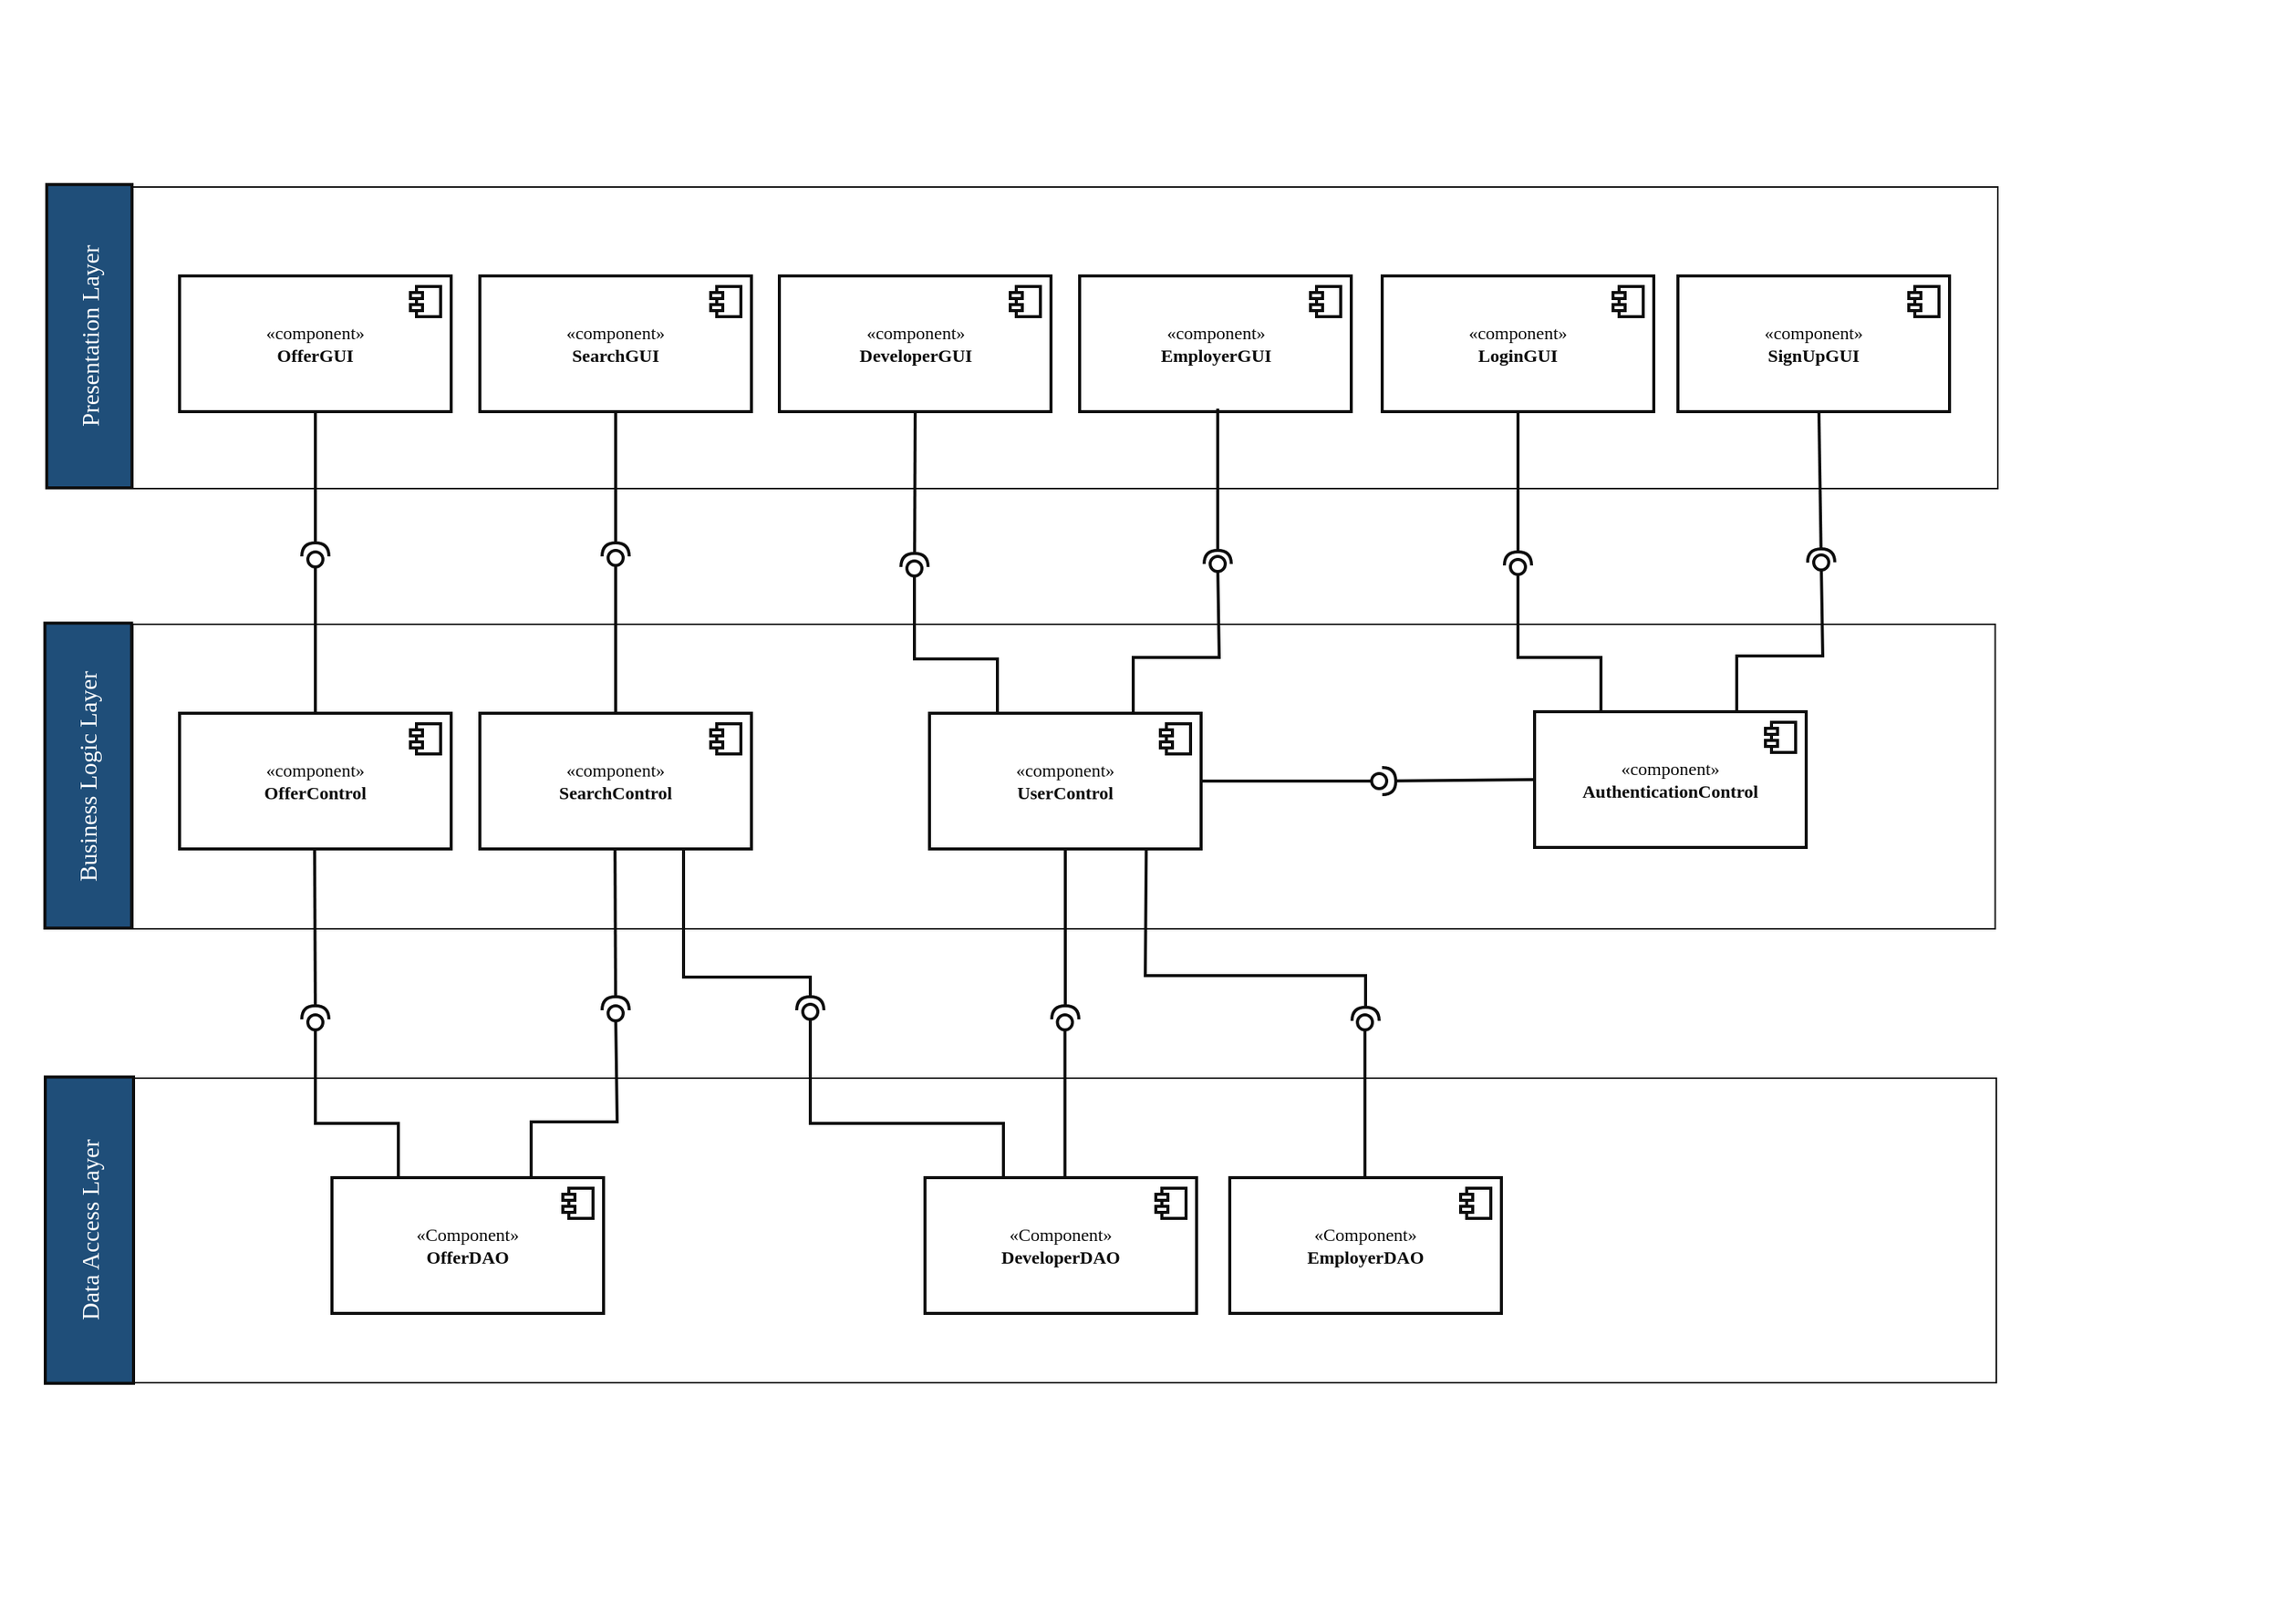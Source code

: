 <mxfile version="21.5.1" type="device">
  <diagram name="Page-1" id="b5b7bab2-c9e2-2cf4-8b2a-24fd1a2a6d21">
    <mxGraphModel dx="2763" dy="1780" grid="0" gridSize="10" guides="1" tooltips="1" connect="1" arrows="1" fold="1" page="0" pageScale="1" pageWidth="827" pageHeight="1169" background="none" math="0" shadow="0">
      <root>
        <mxCell id="0" />
        <mxCell id="1" parent="0" />
        <mxCell id="kJ2lCD65fJCAoveF82Tu-1" value="" style="rounded=0;whiteSpace=wrap;html=1;strokeColor=none;fillColor=#FFFFFF;movable=1;resizable=1;rotatable=1;deletable=1;editable=1;locked=0;connectable=1;" parent="1" vertex="1">
          <mxGeometry x="-48" y="-94" width="1510" height="1076" as="geometry" />
        </mxCell>
        <mxCell id="RFTkVhOzcL3C026ARIEq-14" value="" style="rounded=0;whiteSpace=wrap;html=1;imageWidth=140;fontColor=#0D0D0D;strokeColor=#0D0D0D;fillColor=#FFFFFF;movable=0;resizable=0;rotatable=0;deletable=0;editable=0;locked=1;connectable=0;" parent="1" vertex="1">
          <mxGeometry x="40" y="30" width="1236" height="200" as="geometry" />
        </mxCell>
        <mxCell id="RFTkVhOzcL3C026ARIEq-8" value="" style="rounded=0;whiteSpace=wrap;html=1;imageWidth=140;fontColor=#0D0D0D;strokeColor=#0D0D0D;fillColor=#FFFFFF;movable=0;resizable=0;rotatable=0;deletable=0;editable=0;locked=1;connectable=0;" parent="1" vertex="1">
          <mxGeometry x="40" y="320" width="1234.25" height="202" as="geometry" />
        </mxCell>
        <mxCell id="RFTkVhOzcL3C026ARIEq-9" value="" style="rounded=0;whiteSpace=wrap;html=1;imageWidth=140;fontColor=#0D0D0D;strokeColor=#0D0D0D;fillColor=#FFFFFF;movable=0;resizable=0;rotatable=0;deletable=0;editable=0;locked=1;connectable=0;" parent="1" vertex="1">
          <mxGeometry x="41" y="621" width="1234" height="202" as="geometry" />
        </mxCell>
        <mxCell id="4hjQzBS3B8wGqRVhp3q0-7" value="«Component»&lt;br&gt;&lt;b&gt;OfferDAO&lt;/b&gt;" style="html=1;dropTarget=0;whiteSpace=wrap;fontColor=#0D0D0D;strokeColor=#0D0D0D;fillColor=#FFFFFF;fontFamily=Verdana;strokeWidth=2;" parent="1" vertex="1">
          <mxGeometry x="172" y="687" width="180" height="90" as="geometry" />
        </mxCell>
        <mxCell id="4hjQzBS3B8wGqRVhp3q0-8" value="" style="shape=module;jettyWidth=8;jettyHeight=4;fontColor=#0D0D0D;strokeColor=#0D0D0D;fillColor=#FFFFFF;fontFamily=Verdana;strokeWidth=2;" parent="4hjQzBS3B8wGqRVhp3q0-7" vertex="1">
          <mxGeometry x="1" width="20" height="20" relative="1" as="geometry">
            <mxPoint x="-27" y="7" as="offset" />
          </mxGeometry>
        </mxCell>
        <mxCell id="4hjQzBS3B8wGqRVhp3q0-10" value="«Component»&lt;br&gt;&lt;b&gt;DeveloperDAO&lt;/b&gt;" style="html=1;dropTarget=0;whiteSpace=wrap;fontColor=#0D0D0D;strokeColor=#0D0D0D;fillColor=#FFFFFF;fontFamily=Verdana;strokeWidth=2;" parent="1" vertex="1">
          <mxGeometry x="565" y="687" width="180" height="90" as="geometry" />
        </mxCell>
        <mxCell id="4hjQzBS3B8wGqRVhp3q0-11" value="" style="shape=module;jettyWidth=8;jettyHeight=4;fontColor=#0D0D0D;strokeColor=#0D0D0D;fillColor=#FFFFFF;fontFamily=Verdana;strokeWidth=2;" parent="4hjQzBS3B8wGqRVhp3q0-10" vertex="1">
          <mxGeometry x="1" width="20" height="20" relative="1" as="geometry">
            <mxPoint x="-27" y="7" as="offset" />
          </mxGeometry>
        </mxCell>
        <mxCell id="4hjQzBS3B8wGqRVhp3q0-22" value="«component»&lt;br&gt;&lt;b&gt;LoginGUI&lt;/b&gt;" style="html=1;dropTarget=0;whiteSpace=wrap;fontColor=#0D0D0D;strokeColor=#0D0D0D;fillColor=#FFFFFF;fontFamily=Verdana;strokeWidth=2;" parent="1" vertex="1">
          <mxGeometry x="868" y="89" width="180" height="90" as="geometry" />
        </mxCell>
        <mxCell id="4hjQzBS3B8wGqRVhp3q0-23" value="" style="shape=module;jettyWidth=8;jettyHeight=4;fontColor=#0D0D0D;strokeColor=#0D0D0D;fillColor=#FFFFFF;fontFamily=Verdana;strokeWidth=2;" parent="4hjQzBS3B8wGqRVhp3q0-22" vertex="1">
          <mxGeometry x="1" width="20" height="20" relative="1" as="geometry">
            <mxPoint x="-27" y="7" as="offset" />
          </mxGeometry>
        </mxCell>
        <mxCell id="O_cc4rlv1EW-NWDAQmC--3" value="«component»&lt;br&gt;&lt;b&gt;SearchControl&lt;/b&gt;" style="html=1;dropTarget=0;whiteSpace=wrap;fontColor=#0D0D0D;strokeColor=#0D0D0D;fillColor=#FFFFFF;fontFamily=Verdana;strokeWidth=2;" parent="1" vertex="1">
          <mxGeometry x="270" y="379" width="180" height="90" as="geometry" />
        </mxCell>
        <mxCell id="O_cc4rlv1EW-NWDAQmC--4" value="" style="shape=module;jettyWidth=8;jettyHeight=4;fontColor=#0D0D0D;strokeColor=#0D0D0D;fillColor=#FFFFFF;fontFamily=Verdana;strokeWidth=2;" parent="O_cc4rlv1EW-NWDAQmC--3" vertex="1">
          <mxGeometry x="1" width="20" height="20" relative="1" as="geometry">
            <mxPoint x="-27" y="7" as="offset" />
          </mxGeometry>
        </mxCell>
        <mxCell id="vZ2CN4wMhGTW3bv5hmPA-11" value="«Component»&lt;br&gt;&lt;b&gt;EmployerDAO&lt;/b&gt;" style="html=1;dropTarget=0;whiteSpace=wrap;fontColor=#0D0D0D;strokeColor=#0D0D0D;fillColor=#FFFFFF;fontFamily=Verdana;strokeWidth=2;" parent="1" vertex="1">
          <mxGeometry x="767" y="687" width="180" height="90" as="geometry" />
        </mxCell>
        <mxCell id="vZ2CN4wMhGTW3bv5hmPA-12" value="" style="shape=module;jettyWidth=8;jettyHeight=4;fontColor=#0D0D0D;strokeColor=#0D0D0D;fillColor=#FFFFFF;fontFamily=Verdana;strokeWidth=2;" parent="vZ2CN4wMhGTW3bv5hmPA-11" vertex="1">
          <mxGeometry x="1" width="20" height="20" relative="1" as="geometry">
            <mxPoint x="-27" y="7" as="offset" />
          </mxGeometry>
        </mxCell>
        <mxCell id="vZ2CN4wMhGTW3bv5hmPA-50" value="" style="rounded=0;orthogonalLoop=1;jettySize=auto;html=1;endArrow=halfCircle;endFill=0;endSize=6;strokeWidth=2;sketch=0;exitX=0.5;exitY=1;exitDx=0;exitDy=0;fontColor=#0D0D0D;strokeColor=#FFFFFF;fontFamily=Verdana;" parent="1" edge="1">
          <mxGeometry relative="1" as="geometry">
            <mxPoint x="925.0" y="235" as="sourcePoint" />
            <mxPoint x="925.0" y="235" as="targetPoint" />
          </mxGeometry>
        </mxCell>
        <mxCell id="vZ2CN4wMhGTW3bv5hmPA-62" value="" style="ellipse;whiteSpace=wrap;html=1;align=center;aspect=fixed;fillColor=none;strokeColor=none;resizable=0;perimeter=centerPerimeter;rotatable=0;allowArrows=0;points=[];outlineConnect=1;strokeWidth=2;" parent="1" vertex="1">
          <mxGeometry x="1430" y="310" width="10" height="10" as="geometry" />
        </mxCell>
        <mxCell id="RFTkVhOzcL3C026ARIEq-11" value="&lt;font face=&quot;Verdana&quot; style=&quot;font-size: 16px;&quot;&gt;Data Access Layer&lt;/font&gt;" style="html=1;whiteSpace=wrap;rotation=-90;fontColor=#FFFFFF;strokeColor=#0D0D0D;fillColor=#1F4E79;movable=1;resizable=1;rotatable=1;deletable=1;editable=1;locked=0;connectable=1;strokeWidth=2;" parent="1" vertex="1">
          <mxGeometry x="-90.31" y="692.56" width="203.13" height="58.5" as="geometry" />
        </mxCell>
        <mxCell id="RFTkVhOzcL3C026ARIEq-12" value="&lt;font face=&quot;Verdana&quot; style=&quot;font-size: 16px;&quot;&gt;Business Logic Layer&lt;/font&gt;" style="html=1;whiteSpace=wrap;rotation=-90;fontColor=#FFFFFF;strokeColor=#0D0D0D;fillColor=#1F4E79;movable=1;resizable=1;rotatable=1;deletable=1;editable=1;locked=0;connectable=1;strokeWidth=2;" parent="1" vertex="1">
          <mxGeometry x="-90.63" y="391.62" width="202.25" height="57.5" as="geometry" />
        </mxCell>
        <mxCell id="RFTkVhOzcL3C026ARIEq-13" value="&lt;font face=&quot;Verdana&quot; style=&quot;font-size: 16px;&quot; color=&quot;#ffffff&quot;&gt;Presentation Layer&lt;/font&gt;" style="html=1;whiteSpace=wrap;rotation=-90;fontColor=#0D0D0D;strokeColor=#0D0D0D;fillColor=#1f4e79;movable=1;resizable=1;rotatable=1;deletable=1;editable=1;locked=0;connectable=1;strokeWidth=2;" parent="1" vertex="1">
          <mxGeometry x="-89.35" y="100.7" width="201.18" height="56.5" as="geometry" />
        </mxCell>
        <mxCell id="RFTkVhOzcL3C026ARIEq-22" value="" style="ellipse;whiteSpace=wrap;html=1;align=center;aspect=fixed;fillColor=none;strokeColor=#FFFFFF;resizable=0;perimeter=centerPerimeter;rotatable=0;allowArrows=0;points=[];outlineConnect=1;fontColor=#0D0D0D;fontFamily=Verdana;strokeWidth=2;" parent="1" vertex="1">
          <mxGeometry x="635.75" y="468" width="10" height="10" as="geometry" />
        </mxCell>
        <mxCell id="kJ2lCD65fJCAoveF82Tu-12" value="«component»&lt;br&gt;&lt;b&gt;OfferControl&lt;/b&gt;" style="html=1;dropTarget=0;whiteSpace=wrap;fontColor=#0D0D0D;strokeColor=#0D0D0D;fillColor=#FFFFFF;fontFamily=Verdana;strokeWidth=2;" parent="1" vertex="1">
          <mxGeometry x="71" y="379" width="180" height="90" as="geometry" />
        </mxCell>
        <mxCell id="kJ2lCD65fJCAoveF82Tu-13" value="" style="shape=module;jettyWidth=8;jettyHeight=4;fontColor=#0D0D0D;strokeColor=#0D0D0D;fillColor=#FFFFFF;fontFamily=Verdana;strokeWidth=2;" parent="kJ2lCD65fJCAoveF82Tu-12" vertex="1">
          <mxGeometry x="1" width="20" height="20" relative="1" as="geometry">
            <mxPoint x="-27" y="7" as="offset" />
          </mxGeometry>
        </mxCell>
        <mxCell id="kJ2lCD65fJCAoveF82Tu-14" value="«component»&lt;br&gt;&lt;b&gt;OfferGUI&lt;/b&gt;" style="html=1;dropTarget=0;whiteSpace=wrap;fontColor=#0D0D0D;strokeColor=#0D0D0D;fillColor=#FFFFFF;fontFamily=Verdana;strokeWidth=2;" parent="1" vertex="1">
          <mxGeometry x="71" y="89" width="180" height="90" as="geometry" />
        </mxCell>
        <mxCell id="kJ2lCD65fJCAoveF82Tu-15" value="" style="shape=module;jettyWidth=8;jettyHeight=4;fontColor=#0D0D0D;strokeColor=#0D0D0D;fillColor=#FFFFFF;fontFamily=Verdana;strokeWidth=2;" parent="kJ2lCD65fJCAoveF82Tu-14" vertex="1">
          <mxGeometry x="1" width="20" height="20" relative="1" as="geometry">
            <mxPoint x="-27" y="7" as="offset" />
          </mxGeometry>
        </mxCell>
        <mxCell id="kJ2lCD65fJCAoveF82Tu-16" value="«component»&lt;br&gt;&lt;b&gt;SearchGUI&lt;br&gt;&lt;/b&gt;" style="html=1;dropTarget=0;whiteSpace=wrap;fontColor=#0D0D0D;strokeColor=#0D0D0D;fillColor=#FFFFFF;fontFamily=Verdana;strokeWidth=2;" parent="1" vertex="1">
          <mxGeometry x="270" y="89" width="180" height="90" as="geometry" />
        </mxCell>
        <mxCell id="kJ2lCD65fJCAoveF82Tu-17" value="" style="shape=module;jettyWidth=8;jettyHeight=4;fontColor=#0D0D0D;strokeColor=#0D0D0D;fillColor=#FFFFFF;fontFamily=Verdana;strokeWidth=2;" parent="kJ2lCD65fJCAoveF82Tu-16" vertex="1">
          <mxGeometry x="1" width="20" height="20" relative="1" as="geometry">
            <mxPoint x="-27" y="7" as="offset" />
          </mxGeometry>
        </mxCell>
        <mxCell id="kJ2lCD65fJCAoveF82Tu-18" value="«component»&lt;br&gt;&lt;b&gt;DeveloperGUI&lt;/b&gt;" style="html=1;dropTarget=0;whiteSpace=wrap;fontColor=#0D0D0D;strokeColor=#0D0D0D;fillColor=#FFFFFF;fontFamily=Verdana;strokeWidth=2;" parent="1" vertex="1">
          <mxGeometry x="468.5" y="89" width="180" height="90" as="geometry" />
        </mxCell>
        <mxCell id="kJ2lCD65fJCAoveF82Tu-19" value="" style="shape=module;jettyWidth=8;jettyHeight=4;fontColor=#0D0D0D;strokeColor=#0D0D0D;fillColor=#FFFFFF;fontFamily=Verdana;strokeWidth=2;" parent="kJ2lCD65fJCAoveF82Tu-18" vertex="1">
          <mxGeometry x="1" width="20" height="20" relative="1" as="geometry">
            <mxPoint x="-27" y="7" as="offset" />
          </mxGeometry>
        </mxCell>
        <mxCell id="kJ2lCD65fJCAoveF82Tu-22" value="«component»&lt;br&gt;&lt;b&gt;SignUpGUI&lt;/b&gt;" style="html=1;dropTarget=0;whiteSpace=wrap;fontColor=#0D0D0D;strokeColor=#0D0D0D;fillColor=#FFFFFF;fontFamily=Verdana;strokeWidth=2;" parent="1" vertex="1">
          <mxGeometry x="1064" y="89" width="180" height="90" as="geometry" />
        </mxCell>
        <mxCell id="kJ2lCD65fJCAoveF82Tu-23" value="" style="shape=module;jettyWidth=8;jettyHeight=4;fontColor=#0D0D0D;strokeColor=#0D0D0D;fillColor=#FFFFFF;fontFamily=Verdana;strokeWidth=2;" parent="kJ2lCD65fJCAoveF82Tu-22" vertex="1">
          <mxGeometry x="1" width="20" height="20" relative="1" as="geometry">
            <mxPoint x="-27" y="7" as="offset" />
          </mxGeometry>
        </mxCell>
        <mxCell id="kJ2lCD65fJCAoveF82Tu-24" value="«component»&lt;br&gt;&lt;b&gt;AuthenticationControl&lt;/b&gt;" style="html=1;dropTarget=0;whiteSpace=wrap;fontColor=#0D0D0D;strokeColor=#0D0D0D;fillColor=#FFFFFF;fontFamily=Verdana;strokeWidth=2;" parent="1" vertex="1">
          <mxGeometry x="969" y="378" width="180" height="90" as="geometry" />
        </mxCell>
        <mxCell id="kJ2lCD65fJCAoveF82Tu-25" value="" style="shape=module;jettyWidth=8;jettyHeight=4;fontColor=#0D0D0D;strokeColor=#0D0D0D;fillColor=#FFFFFF;fontFamily=Verdana;strokeWidth=2;" parent="kJ2lCD65fJCAoveF82Tu-24" vertex="1">
          <mxGeometry x="1" width="20" height="20" relative="1" as="geometry">
            <mxPoint x="-27" y="7" as="offset" />
          </mxGeometry>
        </mxCell>
        <mxCell id="kJ2lCD65fJCAoveF82Tu-26" value="«component»&lt;br&gt;&lt;b&gt;UserControl&lt;/b&gt;" style="html=1;dropTarget=0;whiteSpace=wrap;fontColor=#0D0D0D;strokeColor=#0D0D0D;fillColor=#FFFFFF;fontFamily=Verdana;strokeWidth=2;" parent="1" vertex="1">
          <mxGeometry x="568" y="379" width="180" height="90" as="geometry" />
        </mxCell>
        <mxCell id="kJ2lCD65fJCAoveF82Tu-27" value="" style="shape=module;jettyWidth=8;jettyHeight=4;fontColor=#0D0D0D;strokeColor=#0D0D0D;fillColor=#FFFFFF;fontFamily=Verdana;strokeWidth=2;" parent="kJ2lCD65fJCAoveF82Tu-26" vertex="1">
          <mxGeometry x="1" width="20" height="20" relative="1" as="geometry">
            <mxPoint x="-27" y="7" as="offset" />
          </mxGeometry>
        </mxCell>
        <mxCell id="kJ2lCD65fJCAoveF82Tu-20" value="«component»&lt;br&gt;&lt;b&gt;EmployerGUI&lt;/b&gt;" style="html=1;dropTarget=0;whiteSpace=wrap;fontColor=#0D0D0D;strokeColor=#0D0D0D;fillColor=#FFFFFF;fontFamily=Verdana;strokeWidth=2;" parent="1" vertex="1">
          <mxGeometry x="667.5" y="89" width="180" height="90" as="geometry" />
        </mxCell>
        <mxCell id="kJ2lCD65fJCAoveF82Tu-21" value="" style="shape=module;jettyWidth=8;jettyHeight=4;fontColor=#0D0D0D;strokeColor=#0D0D0D;fillColor=#FFFFFF;fontFamily=Verdana;strokeWidth=2;" parent="kJ2lCD65fJCAoveF82Tu-20" vertex="1">
          <mxGeometry x="1" width="20" height="20" relative="1" as="geometry">
            <mxPoint x="-27" y="7" as="offset" />
          </mxGeometry>
        </mxCell>
        <mxCell id="kJ2lCD65fJCAoveF82Tu-37" value="" style="rounded=0;orthogonalLoop=1;jettySize=auto;html=1;endArrow=halfCircle;endFill=0;endSize=6;strokeWidth=2;sketch=0;fontSize=12;curved=1;exitX=0.5;exitY=1;exitDx=0;exitDy=0;strokeColor=#0D0D0D;fontFamily=Verdana;" parent="1" source="kJ2lCD65fJCAoveF82Tu-14" edge="1">
          <mxGeometry relative="1" as="geometry">
            <mxPoint x="167" y="261" as="sourcePoint" />
            <mxPoint x="161" y="275" as="targetPoint" />
          </mxGeometry>
        </mxCell>
        <mxCell id="kJ2lCD65fJCAoveF82Tu-38" value="" style="ellipse;whiteSpace=wrap;html=1;align=center;aspect=fixed;fillColor=none;strokeColor=none;resizable=0;perimeter=centerPerimeter;rotatable=0;allowArrows=0;points=[];outlineConnect=1;fontFamily=Verdana;strokeWidth=2;" parent="1" vertex="1">
          <mxGeometry x="446" y="500" width="10" height="10" as="geometry" />
        </mxCell>
        <mxCell id="kJ2lCD65fJCAoveF82Tu-40" value="" style="rounded=0;orthogonalLoop=1;jettySize=auto;html=1;endArrow=oval;endFill=0;sketch=0;sourcePerimeterSpacing=0;targetPerimeterSpacing=0;endSize=10;exitX=0.5;exitY=0;exitDx=0;exitDy=0;strokeColor=#0D0D0D;strokeWidth=2;" parent="1" source="kJ2lCD65fJCAoveF82Tu-12" edge="1">
          <mxGeometry relative="1" as="geometry">
            <mxPoint x="220" y="356" as="sourcePoint" />
            <mxPoint x="161" y="277" as="targetPoint" />
          </mxGeometry>
        </mxCell>
        <mxCell id="kJ2lCD65fJCAoveF82Tu-41" value="" style="ellipse;whiteSpace=wrap;html=1;align=center;aspect=fixed;fillColor=none;strokeColor=none;resizable=0;perimeter=centerPerimeter;rotatable=0;allowArrows=0;points=[];outlineConnect=1;fontFamily=Verdana;strokeWidth=2;" parent="1" vertex="1">
          <mxGeometry x="271" y="354" width="10" height="10" as="geometry" />
        </mxCell>
        <mxCell id="kJ2lCD65fJCAoveF82Tu-45" value="" style="rounded=0;orthogonalLoop=1;jettySize=auto;html=1;endArrow=oval;endFill=0;sketch=0;sourcePerimeterSpacing=0;targetPerimeterSpacing=0;endSize=10;exitX=0.5;exitY=0;exitDx=0;exitDy=0;strokeColor=#0D0D0D;strokeWidth=2;" parent="1" source="O_cc4rlv1EW-NWDAQmC--3" edge="1">
          <mxGeometry relative="1" as="geometry">
            <mxPoint x="356" y="376" as="sourcePoint" />
            <mxPoint x="360" y="276" as="targetPoint" />
          </mxGeometry>
        </mxCell>
        <mxCell id="kJ2lCD65fJCAoveF82Tu-46" value="" style="rounded=0;orthogonalLoop=1;jettySize=auto;html=1;endArrow=halfCircle;endFill=0;endSize=6;strokeWidth=2;sketch=0;fontSize=12;curved=1;exitX=0.5;exitY=1;exitDx=0;exitDy=0;strokeColor=#0D0D0D;fontFamily=Verdana;" parent="1" source="kJ2lCD65fJCAoveF82Tu-16" edge="1">
          <mxGeometry relative="1" as="geometry">
            <mxPoint x="171" y="189" as="sourcePoint" />
            <mxPoint x="360" y="275" as="targetPoint" />
          </mxGeometry>
        </mxCell>
        <mxCell id="kJ2lCD65fJCAoveF82Tu-47" value="" style="rounded=0;orthogonalLoop=1;jettySize=auto;html=1;endArrow=halfCircle;endFill=0;endSize=6;strokeWidth=2;sketch=0;fontSize=12;curved=1;strokeColor=#0D0D0D;exitX=0.5;exitY=1;exitDx=0;exitDy=0;fontFamily=Verdana;" parent="1" source="kJ2lCD65fJCAoveF82Tu-18" edge="1">
          <mxGeometry relative="1" as="geometry">
            <mxPoint x="558" y="181" as="sourcePoint" />
            <mxPoint x="558.07" y="282" as="targetPoint" />
          </mxGeometry>
        </mxCell>
        <mxCell id="kJ2lCD65fJCAoveF82Tu-49" value="" style="rounded=0;orthogonalLoop=1;jettySize=auto;html=1;endArrow=halfCircle;endFill=0;endSize=6;strokeWidth=2;sketch=0;fontSize=12;curved=1;strokeColor=#0D0D0D;fontFamily=Verdana;" parent="1" edge="1">
          <mxGeometry relative="1" as="geometry">
            <mxPoint x="759" y="177" as="sourcePoint" />
            <mxPoint x="759" y="280" as="targetPoint" />
          </mxGeometry>
        </mxCell>
        <mxCell id="kJ2lCD65fJCAoveF82Tu-50" value="" style="rounded=0;orthogonalLoop=1;jettySize=auto;html=1;endArrow=oval;endFill=0;sketch=0;sourcePerimeterSpacing=0;targetPerimeterSpacing=0;endSize=10;exitX=0.25;exitY=0;exitDx=0;exitDy=0;strokeColor=#0D0D0D;strokeWidth=2;" parent="1" source="kJ2lCD65fJCAoveF82Tu-26" edge="1">
          <mxGeometry relative="1" as="geometry">
            <mxPoint x="370" y="389" as="sourcePoint" />
            <mxPoint x="558" y="283" as="targetPoint" />
            <Array as="points">
              <mxPoint x="613" y="343" />
              <mxPoint x="558" y="343" />
            </Array>
          </mxGeometry>
        </mxCell>
        <mxCell id="kJ2lCD65fJCAoveF82Tu-51" value="" style="rounded=0;orthogonalLoop=1;jettySize=auto;html=1;endArrow=oval;endFill=0;sketch=0;sourcePerimeterSpacing=0;targetPerimeterSpacing=0;endSize=10;exitX=0.75;exitY=0;exitDx=0;exitDy=0;strokeColor=#0D0D0D;strokeWidth=2;" parent="1" source="kJ2lCD65fJCAoveF82Tu-26" edge="1">
          <mxGeometry relative="1" as="geometry">
            <mxPoint x="623" y="389" as="sourcePoint" />
            <mxPoint x="759" y="280" as="targetPoint" />
            <Array as="points">
              <mxPoint x="703" y="342" />
              <mxPoint x="760" y="342" />
            </Array>
          </mxGeometry>
        </mxCell>
        <mxCell id="kJ2lCD65fJCAoveF82Tu-52" value="" style="rounded=0;orthogonalLoop=1;jettySize=auto;html=1;endArrow=halfCircle;endFill=0;endSize=6;strokeWidth=2;sketch=0;fontSize=12;curved=1;exitX=0.5;exitY=1;exitDx=0;exitDy=0;strokeColor=#0D0D0D;fontFamily=Verdana;" parent="1" source="4hjQzBS3B8wGqRVhp3q0-22" edge="1">
          <mxGeometry relative="1" as="geometry">
            <mxPoint x="958.97" y="178" as="sourcePoint" />
            <mxPoint x="958" y="281" as="targetPoint" />
          </mxGeometry>
        </mxCell>
        <mxCell id="kJ2lCD65fJCAoveF82Tu-53" value="" style="rounded=0;orthogonalLoop=1;jettySize=auto;html=1;endArrow=halfCircle;endFill=0;endSize=6;strokeWidth=2;sketch=0;fontSize=12;curved=1;strokeColor=#0D0D0D;exitX=0.519;exitY=0.994;exitDx=0;exitDy=0;exitPerimeter=0;fontFamily=Verdana;" parent="1" source="kJ2lCD65fJCAoveF82Tu-22" edge="1">
          <mxGeometry relative="1" as="geometry">
            <mxPoint x="1159" y="180" as="sourcePoint" />
            <mxPoint x="1158.97" y="279" as="targetPoint" />
          </mxGeometry>
        </mxCell>
        <mxCell id="kJ2lCD65fJCAoveF82Tu-54" value="" style="rounded=0;orthogonalLoop=1;jettySize=auto;html=1;endArrow=oval;endFill=0;sketch=0;sourcePerimeterSpacing=0;targetPerimeterSpacing=0;endSize=10;exitX=0.25;exitY=0;exitDx=0;exitDy=0;strokeColor=#0D0D0D;strokeWidth=2;" parent="1" edge="1">
          <mxGeometry relative="1" as="geometry">
            <mxPoint x="1012.97" y="378" as="sourcePoint" />
            <mxPoint x="957.97" y="282" as="targetPoint" />
            <Array as="points">
              <mxPoint x="1012.97" y="342" />
              <mxPoint x="957.97" y="342" />
            </Array>
          </mxGeometry>
        </mxCell>
        <mxCell id="kJ2lCD65fJCAoveF82Tu-55" value="" style="rounded=0;orthogonalLoop=1;jettySize=auto;html=1;endArrow=oval;endFill=0;sketch=0;sourcePerimeterSpacing=0;targetPerimeterSpacing=0;endSize=10;exitX=0.75;exitY=0;exitDx=0;exitDy=0;strokeColor=#0D0D0D;strokeWidth=2;" parent="1" edge="1">
          <mxGeometry relative="1" as="geometry">
            <mxPoint x="1102.97" y="378" as="sourcePoint" />
            <mxPoint x="1158.97" y="279" as="targetPoint" />
            <Array as="points">
              <mxPoint x="1102.97" y="341" />
              <mxPoint x="1159.97" y="341" />
            </Array>
          </mxGeometry>
        </mxCell>
        <mxCell id="kJ2lCD65fJCAoveF82Tu-59" value="" style="rounded=0;orthogonalLoop=1;jettySize=auto;html=1;endArrow=oval;endFill=0;sketch=0;sourcePerimeterSpacing=0;targetPerimeterSpacing=0;endSize=10;exitX=0.25;exitY=0;exitDx=0;exitDy=0;strokeColor=#0D0D0D;fontFamily=Verdana;strokeWidth=2;" parent="1" edge="1">
          <mxGeometry relative="1" as="geometry">
            <mxPoint x="216" y="687" as="sourcePoint" />
            <mxPoint x="161" y="584" as="targetPoint" />
            <Array as="points">
              <mxPoint x="216" y="651" />
              <mxPoint x="161" y="651" />
            </Array>
          </mxGeometry>
        </mxCell>
        <mxCell id="kJ2lCD65fJCAoveF82Tu-60" value="" style="rounded=0;orthogonalLoop=1;jettySize=auto;html=1;endArrow=oval;endFill=0;sketch=0;sourcePerimeterSpacing=0;targetPerimeterSpacing=0;endSize=10;exitX=0.75;exitY=0;exitDx=0;exitDy=0;strokeColor=#0D0D0D;fontFamily=Verdana;strokeWidth=2;" parent="1" edge="1">
          <mxGeometry relative="1" as="geometry">
            <mxPoint x="304" y="687" as="sourcePoint" />
            <mxPoint x="360" y="578" as="targetPoint" />
            <Array as="points">
              <mxPoint x="304" y="650" />
              <mxPoint x="361" y="650" />
            </Array>
          </mxGeometry>
        </mxCell>
        <mxCell id="kJ2lCD65fJCAoveF82Tu-62" value="" style="rounded=0;orthogonalLoop=1;jettySize=auto;html=1;endArrow=oval;endFill=0;sketch=0;sourcePerimeterSpacing=0;targetPerimeterSpacing=0;endSize=10;exitX=0.25;exitY=0;exitDx=0;exitDy=0;strokeColor=#0D0D0D;fontFamily=Verdana;strokeWidth=2;" parent="1" edge="1">
          <mxGeometry relative="1" as="geometry">
            <mxPoint x="617" y="687" as="sourcePoint" />
            <mxPoint x="489" y="577" as="targetPoint" />
            <Array as="points">
              <mxPoint x="617" y="651" />
              <mxPoint x="489" y="651" />
            </Array>
          </mxGeometry>
        </mxCell>
        <mxCell id="kJ2lCD65fJCAoveF82Tu-64" value="" style="rounded=0;orthogonalLoop=1;jettySize=auto;html=1;endArrow=oval;endFill=0;sketch=0;sourcePerimeterSpacing=0;targetPerimeterSpacing=0;endSize=10;exitX=0.5;exitY=0;exitDx=0;exitDy=0;strokeColor=#0D0D0D;fontFamily=Verdana;strokeWidth=2;" parent="1" edge="1">
          <mxGeometry relative="1" as="geometry">
            <mxPoint x="657.76" y="687" as="sourcePoint" />
            <mxPoint x="657.76" y="584" as="targetPoint" />
          </mxGeometry>
        </mxCell>
        <mxCell id="kJ2lCD65fJCAoveF82Tu-65" value="" style="rounded=0;orthogonalLoop=1;jettySize=auto;html=1;endArrow=halfCircle;endFill=0;endSize=6;strokeWidth=2;sketch=0;fontSize=12;curved=1;strokeColor=#0D0D0D;exitX=0.5;exitY=1;exitDx=0;exitDy=0;fontFamily=Verdana;" parent="1" source="kJ2lCD65fJCAoveF82Tu-26" edge="1">
          <mxGeometry relative="1" as="geometry">
            <mxPoint x="660" y="469" as="sourcePoint" />
            <mxPoint x="658" y="582" as="targetPoint" />
          </mxGeometry>
        </mxCell>
        <mxCell id="kJ2lCD65fJCAoveF82Tu-67" value="" style="rounded=0;orthogonalLoop=1;jettySize=auto;html=1;endArrow=halfCircle;endFill=0;endSize=6;strokeWidth=2;sketch=0;fontSize=12;curved=1;strokeColor=#0D0D0D;exitX=0.5;exitY=1;exitDx=0;exitDy=0;fontFamily=Verdana;" parent="1" edge="1">
          <mxGeometry relative="1" as="geometry">
            <mxPoint x="359.58" y="469" as="sourcePoint" />
            <mxPoint x="360" y="576" as="targetPoint" />
          </mxGeometry>
        </mxCell>
        <mxCell id="kJ2lCD65fJCAoveF82Tu-68" value="" style="rounded=0;orthogonalLoop=1;jettySize=auto;html=1;endArrow=halfCircle;endFill=0;endSize=6;strokeWidth=2;sketch=0;fontSize=12;curved=1;strokeColor=#0D0D0D;exitX=0.5;exitY=1;exitDx=0;exitDy=0;fontFamily=Verdana;" parent="1" edge="1">
          <mxGeometry relative="1" as="geometry">
            <mxPoint x="160.5" y="469" as="sourcePoint" />
            <mxPoint x="161" y="582" as="targetPoint" />
          </mxGeometry>
        </mxCell>
        <mxCell id="kJ2lCD65fJCAoveF82Tu-69" value="" style="rounded=0;orthogonalLoop=1;jettySize=auto;html=1;endArrow=halfCircle;endFill=0;endSize=6;strokeWidth=2;sketch=0;fontSize=12;strokeColor=#0D0D0D;exitX=0.75;exitY=1;exitDx=0;exitDy=0;fontFamily=Verdana;" parent="1" source="O_cc4rlv1EW-NWDAQmC--3" edge="1">
          <mxGeometry relative="1" as="geometry">
            <mxPoint x="389" y="490" as="sourcePoint" />
            <mxPoint x="489" y="576" as="targetPoint" />
            <Array as="points">
              <mxPoint x="405" y="554" />
              <mxPoint x="489" y="554" />
            </Array>
          </mxGeometry>
        </mxCell>
        <mxCell id="kJ2lCD65fJCAoveF82Tu-73" value="" style="rounded=0;orthogonalLoop=1;jettySize=auto;html=1;endArrow=oval;endFill=0;sketch=0;sourcePerimeterSpacing=0;targetPerimeterSpacing=0;endSize=10;exitX=0.5;exitY=0;exitDx=0;exitDy=0;strokeColor=#0D0D0D;fontFamily=Verdana;strokeWidth=2;" parent="1" edge="1">
          <mxGeometry relative="1" as="geometry">
            <mxPoint x="856.58" y="687" as="sourcePoint" />
            <mxPoint x="856.58" y="584" as="targetPoint" />
          </mxGeometry>
        </mxCell>
        <mxCell id="kJ2lCD65fJCAoveF82Tu-74" value="" style="rounded=0;orthogonalLoop=1;jettySize=auto;html=1;endArrow=halfCircle;endFill=0;endSize=6;strokeWidth=2;sketch=0;fontSize=12;strokeColor=#0D0D0D;exitX=0.798;exitY=1.006;exitDx=0;exitDy=0;exitPerimeter=0;fontFamily=Verdana;" parent="1" source="kJ2lCD65fJCAoveF82Tu-26" edge="1">
          <mxGeometry relative="1" as="geometry">
            <mxPoint x="710" y="469" as="sourcePoint" />
            <mxPoint x="857" y="583" as="targetPoint" />
            <Array as="points">
              <mxPoint x="711" y="553" />
              <mxPoint x="857" y="553" />
            </Array>
          </mxGeometry>
        </mxCell>
        <mxCell id="kJ2lCD65fJCAoveF82Tu-75" value="" style="rounded=0;orthogonalLoop=1;jettySize=auto;html=1;endArrow=halfCircle;endFill=0;endSize=6;strokeWidth=2;sketch=0;fontSize=12;curved=1;exitX=0;exitY=0.5;exitDx=0;exitDy=0;strokeColor=#0D0D0D;fontFamily=Verdana;" parent="1" source="kJ2lCD65fJCAoveF82Tu-24" edge="1">
          <mxGeometry relative="1" as="geometry">
            <mxPoint x="893.41" y="398" as="sourcePoint" />
            <mxPoint x="868" y="424" as="targetPoint" />
          </mxGeometry>
        </mxCell>
        <mxCell id="kJ2lCD65fJCAoveF82Tu-76" value="" style="rounded=0;orthogonalLoop=1;jettySize=auto;html=1;endArrow=oval;endFill=0;sketch=0;sourcePerimeterSpacing=0;targetPerimeterSpacing=0;endSize=10;exitX=1;exitY=0.5;exitDx=0;exitDy=0;strokeColor=#0D0D0D;fontFamily=Verdana;strokeWidth=2;" parent="1" source="kJ2lCD65fJCAoveF82Tu-26" edge="1">
          <mxGeometry relative="1" as="geometry">
            <mxPoint x="794" y="469" as="sourcePoint" />
            <mxPoint x="866" y="424" as="targetPoint" />
          </mxGeometry>
        </mxCell>
      </root>
    </mxGraphModel>
  </diagram>
</mxfile>
